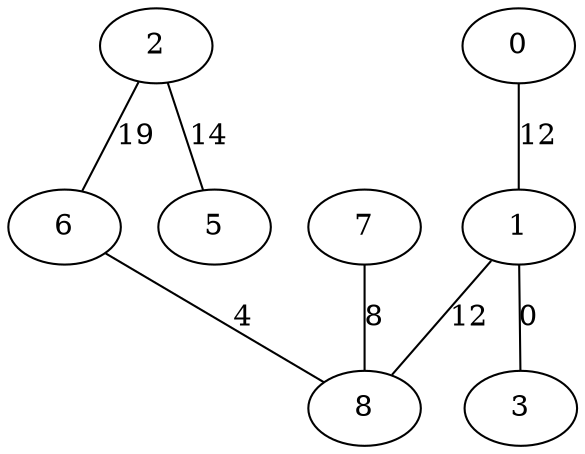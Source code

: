 graph Nom{
2--5[label=14];
1--3[label=0];
6--8[label=4];
1--8[label=12];
7--8[label=8];
0--1[label=12];
2--6[label=19];
}